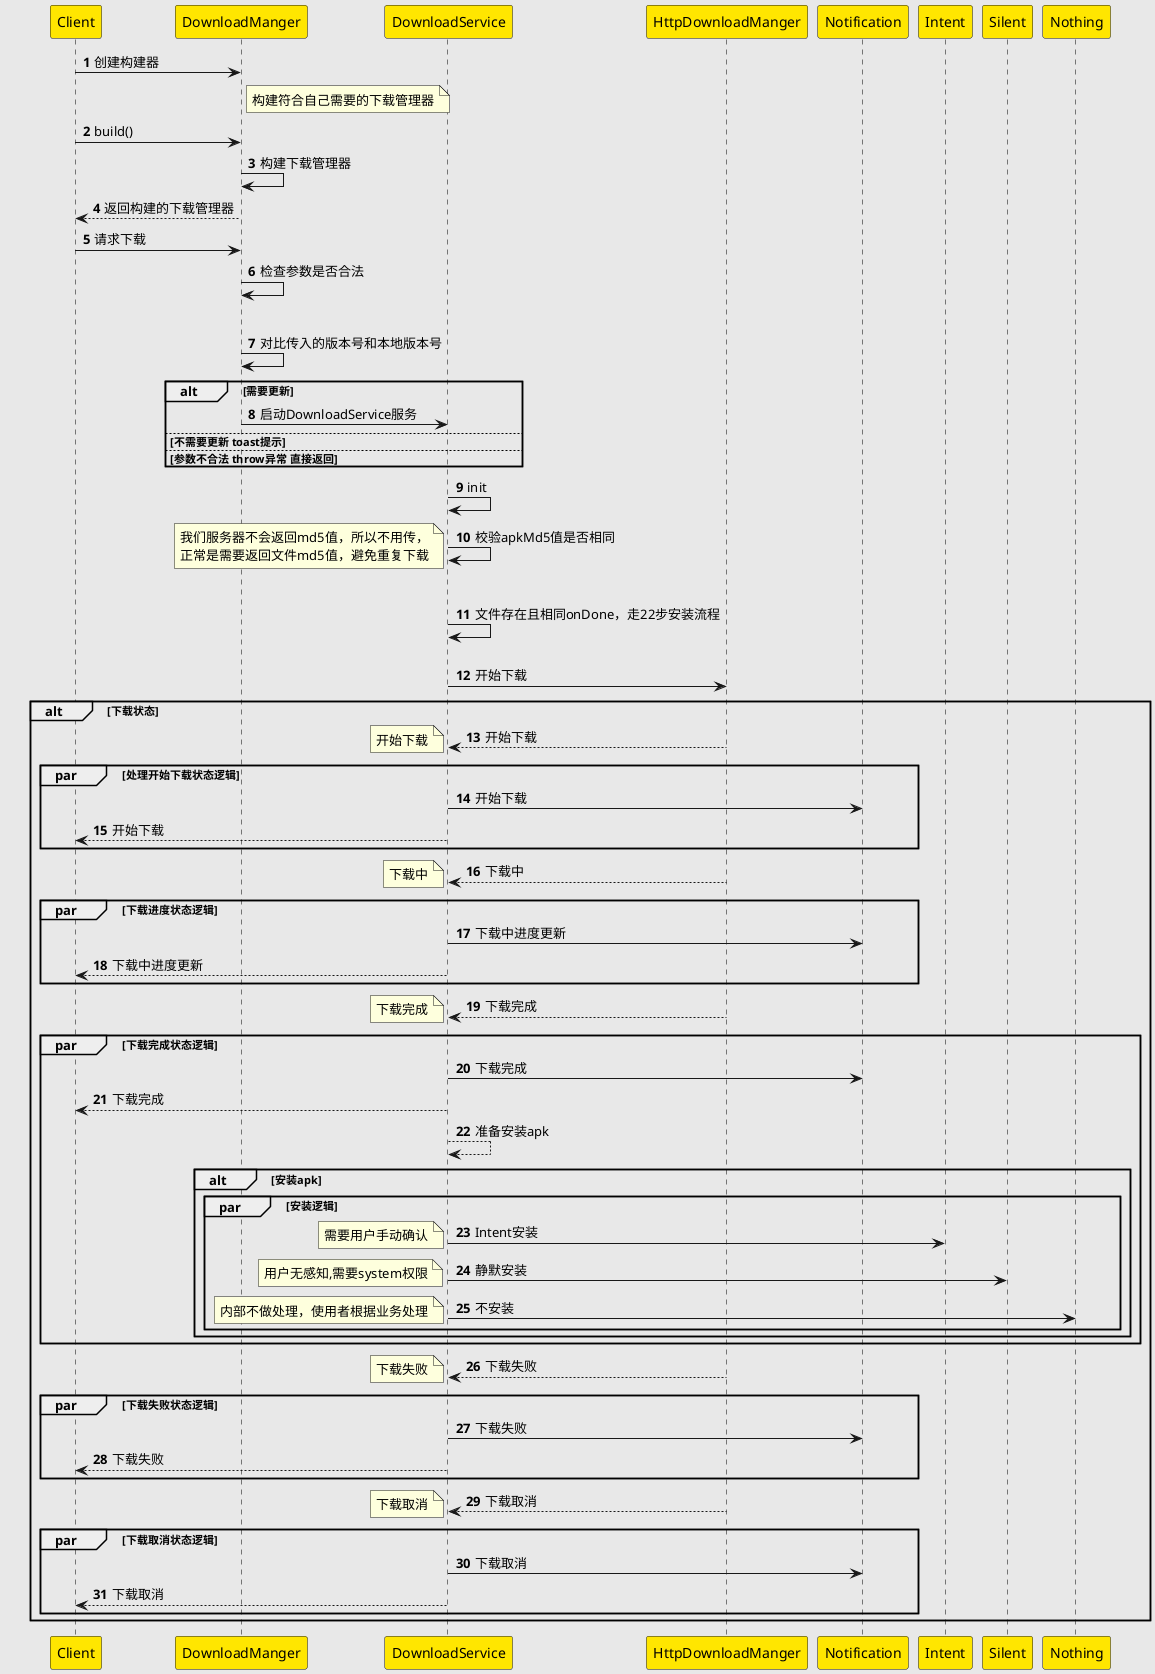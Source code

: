 @startuml
'https://plantuml.com/sequence-diagram

skinparam backgroundColor #E8E8E8
skinparam sequenceParticipantBackgroundColor #FFE600
skinparam sequenceLifeLineBorderColor black
skinparam sequenceLifeLineBackgroundColor red
skinparam sequenceBoxBorderColor red
skinparam sequenceDividerBackgroundColor #14D9D9D9

autonumber
participant Client
participant DownloadManger
participant DownloadService
participant HttpDownloadManger
participant Notification


Client -> DownloadManger: 创建构建器
note right of DownloadManger : 构建符合自己需要的下载管理器

Client -> DownloadManger: build()
DownloadManger -> DownloadManger: 构建下载管理器
DownloadManger --> Client: 返回构建的下载管理器
Client -> DownloadManger : 请求下载
DownloadManger -> DownloadManger:检查参数是否合法
    alt 参数合法
        DownloadManger -> DownloadManger: 对比传入的版本号和本地版本号
            alt 需要更新
                DownloadManger -> DownloadService: 启动DownloadService服务
            else 不需要更新 toast提示

    else 参数不合法 throw异常 直接返回

    end

DownloadService->DownloadService: init
DownloadService->DownloadService: 校验apkMd5值是否相同
    note left: 我们服务器不会返回md5值，所以不用传，\n正常是需要返回文件md5值，避免重复下载
    alt 文件处理情况
        DownloadService->DownloadService: 文件存在且相同onDone，走22步安装流程
    else 文件不存在
        DownloadService->HttpDownloadManger: 开始下载
        alt 下载状态
           HttpDownloadManger-->DownloadService:开始下载
           par 处理开始下载状态逻辑
           note left: 开始下载
           DownloadService->Notification:开始下载
           DownloadService-->Client:开始下载
           end
           HttpDownloadManger-->DownloadService:下载中
           par 下载进度状态逻辑
           note left: 下载中
           DownloadService->Notification:下载中进度更新
           DownloadService-->Client:下载中进度更新
           end
           HttpDownloadManger-->DownloadService:下载完成
           par 下载完成状态逻辑
           note left: 下载完成
           DownloadService->Notification:下载完成
           DownloadService-->Client:下载完成
           DownloadService-->DownloadService: 准备安装apk
                alt 安装apk

                par 安装逻辑
                DownloadService->Intent:Intent安装
                note left: 需要用户手动确认
                DownloadService->Silent:静默安装
                note left: 用户无感知,需要system权限
                DownloadService->Nothing:不安装
                note left: 内部不做处理，使用者根据业务处理
                end
                end
           end
           HttpDownloadManger-->DownloadService:下载失败
           par 下载失败状态逻辑
           note left: 下载失败
           DownloadService->Notification:下载失败
           DownloadService-->Client:下载失败
           end
           HttpDownloadManger-->DownloadService:下载取消
           par 下载取消状态逻辑
           note left: 下载取消
           DownloadService->Notification:下载取消
           DownloadService-->Client:下载取消
        end

    end



@enduml